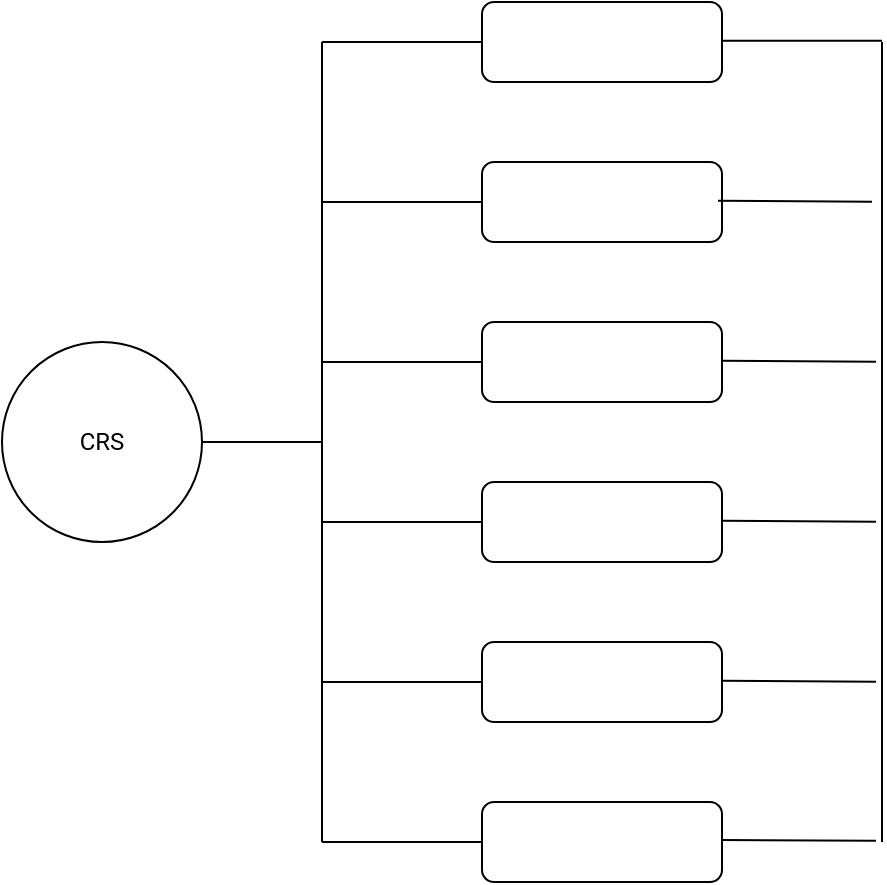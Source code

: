 <mxfile version="15.2.9" type="github">
  <diagram name="Page-1" id="90a13364-a465-7bf4-72fc-28e22215d7a0">
    <mxGraphModel dx="1221" dy="681" grid="1" gridSize="10" guides="1" tooltips="1" connect="1" arrows="1" fold="1" page="1" pageScale="1.5" pageWidth="1169" pageHeight="826" background="none" math="0" shadow="0">
      <root>
        <mxCell id="0" style=";html=1;" />
        <mxCell id="1" style=";html=1;" parent="0" />
        <mxCell id="_ACVbjb4rTPhQJA2rkIT-1" value="&lt;font face=&quot;roboto&quot; data-font-src=&quot;https://fonts.googleapis.com/css?family=roboto&quot;&gt;CRS&lt;/font&gt;" style="ellipse;whiteSpace=wrap;html=1;aspect=fixed;" vertex="1" parent="1">
          <mxGeometry x="480" y="350" width="100" height="100" as="geometry" />
        </mxCell>
        <mxCell id="_ACVbjb4rTPhQJA2rkIT-3" value="" style="endArrow=none;html=1;" edge="1" parent="1">
          <mxGeometry width="50" height="50" relative="1" as="geometry">
            <mxPoint x="580" y="400" as="sourcePoint" />
            <mxPoint x="640" y="400" as="targetPoint" />
          </mxGeometry>
        </mxCell>
        <mxCell id="_ACVbjb4rTPhQJA2rkIT-4" value="" style="endArrow=none;html=1;" edge="1" parent="1">
          <mxGeometry width="50" height="50" relative="1" as="geometry">
            <mxPoint x="640" y="600" as="sourcePoint" />
            <mxPoint x="640" y="200" as="targetPoint" />
          </mxGeometry>
        </mxCell>
        <mxCell id="_ACVbjb4rTPhQJA2rkIT-5" value="" style="endArrow=none;html=1;" edge="1" parent="1">
          <mxGeometry width="50" height="50" relative="1" as="geometry">
            <mxPoint x="640" y="200" as="sourcePoint" />
            <mxPoint x="720" y="200" as="targetPoint" />
          </mxGeometry>
        </mxCell>
        <mxCell id="_ACVbjb4rTPhQJA2rkIT-6" value="" style="endArrow=none;html=1;" edge="1" parent="1">
          <mxGeometry width="50" height="50" relative="1" as="geometry">
            <mxPoint x="640" y="280" as="sourcePoint" />
            <mxPoint x="720" y="280" as="targetPoint" />
          </mxGeometry>
        </mxCell>
        <mxCell id="_ACVbjb4rTPhQJA2rkIT-7" value="" style="endArrow=none;html=1;" edge="1" parent="1">
          <mxGeometry width="50" height="50" relative="1" as="geometry">
            <mxPoint x="640" y="520" as="sourcePoint" />
            <mxPoint x="720" y="520" as="targetPoint" />
          </mxGeometry>
        </mxCell>
        <mxCell id="_ACVbjb4rTPhQJA2rkIT-8" value="" style="endArrow=none;html=1;" edge="1" parent="1">
          <mxGeometry width="50" height="50" relative="1" as="geometry">
            <mxPoint x="640" y="440" as="sourcePoint" />
            <mxPoint x="720" y="440" as="targetPoint" />
          </mxGeometry>
        </mxCell>
        <mxCell id="_ACVbjb4rTPhQJA2rkIT-9" value="" style="endArrow=none;html=1;" edge="1" parent="1">
          <mxGeometry width="50" height="50" relative="1" as="geometry">
            <mxPoint x="640" y="360" as="sourcePoint" />
            <mxPoint x="720" y="360" as="targetPoint" />
          </mxGeometry>
        </mxCell>
        <mxCell id="_ACVbjb4rTPhQJA2rkIT-10" value="" style="endArrow=none;html=1;" edge="1" parent="1">
          <mxGeometry width="50" height="50" relative="1" as="geometry">
            <mxPoint x="640" y="600" as="sourcePoint" />
            <mxPoint x="720" y="600" as="targetPoint" />
          </mxGeometry>
        </mxCell>
        <mxCell id="_ACVbjb4rTPhQJA2rkIT-11" value="" style="rounded=1;whiteSpace=wrap;html=1;" vertex="1" parent="1">
          <mxGeometry x="720" y="180" width="120" height="40" as="geometry" />
        </mxCell>
        <mxCell id="_ACVbjb4rTPhQJA2rkIT-13" value="" style="rounded=1;whiteSpace=wrap;html=1;" vertex="1" parent="1">
          <mxGeometry x="720" y="260" width="120" height="40" as="geometry" />
        </mxCell>
        <mxCell id="_ACVbjb4rTPhQJA2rkIT-14" value="" style="rounded=1;whiteSpace=wrap;html=1;" vertex="1" parent="1">
          <mxGeometry x="720" y="340" width="120" height="40" as="geometry" />
        </mxCell>
        <mxCell id="_ACVbjb4rTPhQJA2rkIT-15" value="" style="rounded=1;whiteSpace=wrap;html=1;" vertex="1" parent="1">
          <mxGeometry x="720" y="420" width="120" height="40" as="geometry" />
        </mxCell>
        <mxCell id="_ACVbjb4rTPhQJA2rkIT-16" value="" style="rounded=1;whiteSpace=wrap;html=1;" vertex="1" parent="1">
          <mxGeometry x="720" y="500" width="120" height="40" as="geometry" />
        </mxCell>
        <mxCell id="_ACVbjb4rTPhQJA2rkIT-17" value="" style="rounded=1;whiteSpace=wrap;html=1;" vertex="1" parent="1">
          <mxGeometry x="720" y="580" width="120" height="40" as="geometry" />
        </mxCell>
        <mxCell id="_ACVbjb4rTPhQJA2rkIT-18" value="" style="endArrow=none;html=1;" edge="1" parent="1">
          <mxGeometry width="50" height="50" relative="1" as="geometry">
            <mxPoint x="920" y="600" as="sourcePoint" />
            <mxPoint x="920" y="200" as="targetPoint" />
          </mxGeometry>
        </mxCell>
        <mxCell id="_ACVbjb4rTPhQJA2rkIT-19" value="" style="endArrow=none;html=1;" edge="1" parent="1">
          <mxGeometry width="50" height="50" relative="1" as="geometry">
            <mxPoint x="840" y="199.41" as="sourcePoint" />
            <mxPoint x="920" y="199.41" as="targetPoint" />
          </mxGeometry>
        </mxCell>
        <mxCell id="_ACVbjb4rTPhQJA2rkIT-20" value="" style="endArrow=none;html=1;" edge="1" parent="1">
          <mxGeometry width="50" height="50" relative="1" as="geometry">
            <mxPoint x="840" y="599" as="sourcePoint" />
            <mxPoint x="917" y="599.41" as="targetPoint" />
          </mxGeometry>
        </mxCell>
        <mxCell id="_ACVbjb4rTPhQJA2rkIT-23" value="" style="endArrow=none;html=1;" edge="1" parent="1">
          <mxGeometry width="50" height="50" relative="1" as="geometry">
            <mxPoint x="838" y="279.41" as="sourcePoint" />
            <mxPoint x="915" y="279.82" as="targetPoint" />
          </mxGeometry>
        </mxCell>
        <mxCell id="_ACVbjb4rTPhQJA2rkIT-24" value="" style="endArrow=none;html=1;" edge="1" parent="1">
          <mxGeometry width="50" height="50" relative="1" as="geometry">
            <mxPoint x="840" y="359.41" as="sourcePoint" />
            <mxPoint x="917" y="359.82" as="targetPoint" />
          </mxGeometry>
        </mxCell>
        <mxCell id="_ACVbjb4rTPhQJA2rkIT-25" value="" style="endArrow=none;html=1;" edge="1" parent="1">
          <mxGeometry width="50" height="50" relative="1" as="geometry">
            <mxPoint x="840" y="439.41" as="sourcePoint" />
            <mxPoint x="917" y="439.82" as="targetPoint" />
          </mxGeometry>
        </mxCell>
        <mxCell id="_ACVbjb4rTPhQJA2rkIT-26" value="" style="endArrow=none;html=1;" edge="1" parent="1">
          <mxGeometry width="50" height="50" relative="1" as="geometry">
            <mxPoint x="840" y="519.41" as="sourcePoint" />
            <mxPoint x="917" y="519.82" as="targetPoint" />
          </mxGeometry>
        </mxCell>
      </root>
    </mxGraphModel>
  </diagram>
</mxfile>
